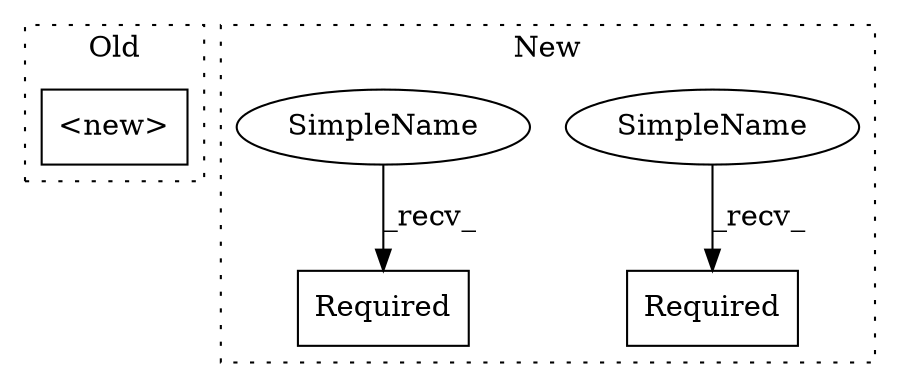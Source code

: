 digraph G {
subgraph cluster0 {
1 [label="<new>" a="14" s="6064" l="32" shape="box"];
label = "Old";
style="dotted";
}
subgraph cluster1 {
2 [label="Required" a="32" s="6535,6552" l="9,1" shape="box"];
3 [label="Required" a="32" s="6615,6641" l="9,1" shape="box"];
4 [label="SimpleName" a="42" s="6524" l="10" shape="ellipse"];
5 [label="SimpleName" a="42" s="6604" l="10" shape="ellipse"];
label = "New";
style="dotted";
}
4 -> 2 [label="_recv_"];
5 -> 3 [label="_recv_"];
}